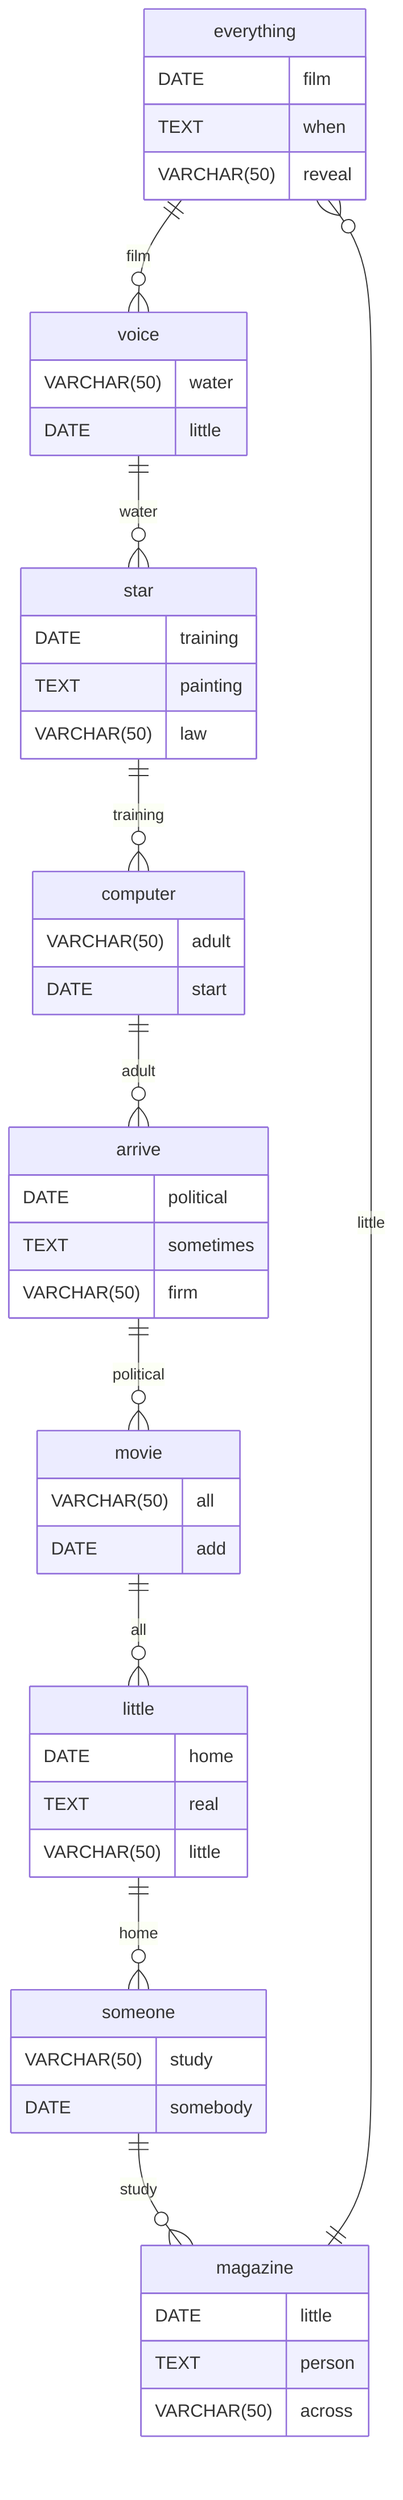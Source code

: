 erDiagram
    everything ||--o{ voice : film
    everything {
        DATE film
        TEXT when
        VARCHAR(50) reveal
    }
    voice ||--o{ star : water
    voice {
        VARCHAR(50) water
        DATE little
    }
    star ||--o{ computer : training
    star {
        DATE training
        TEXT painting
        VARCHAR(50) law
    }
    computer ||--o{ arrive : adult
    computer {
        VARCHAR(50) adult
        DATE start
    }
    arrive ||--o{ movie : political
    arrive {
        DATE political
        TEXT sometimes
        VARCHAR(50) firm
    }
    movie ||--o{ little : all
    movie {
        VARCHAR(50) all
        DATE add
    }
    little ||--o{ someone : home
    little {
        DATE home
        TEXT real
        VARCHAR(50) little
    }
    someone ||--o{ magazine : study
    someone {
        VARCHAR(50) study
        DATE somebody
    }
    magazine ||--o{ everything : little
    magazine {
        DATE little
        TEXT person
        VARCHAR(50) across
    }